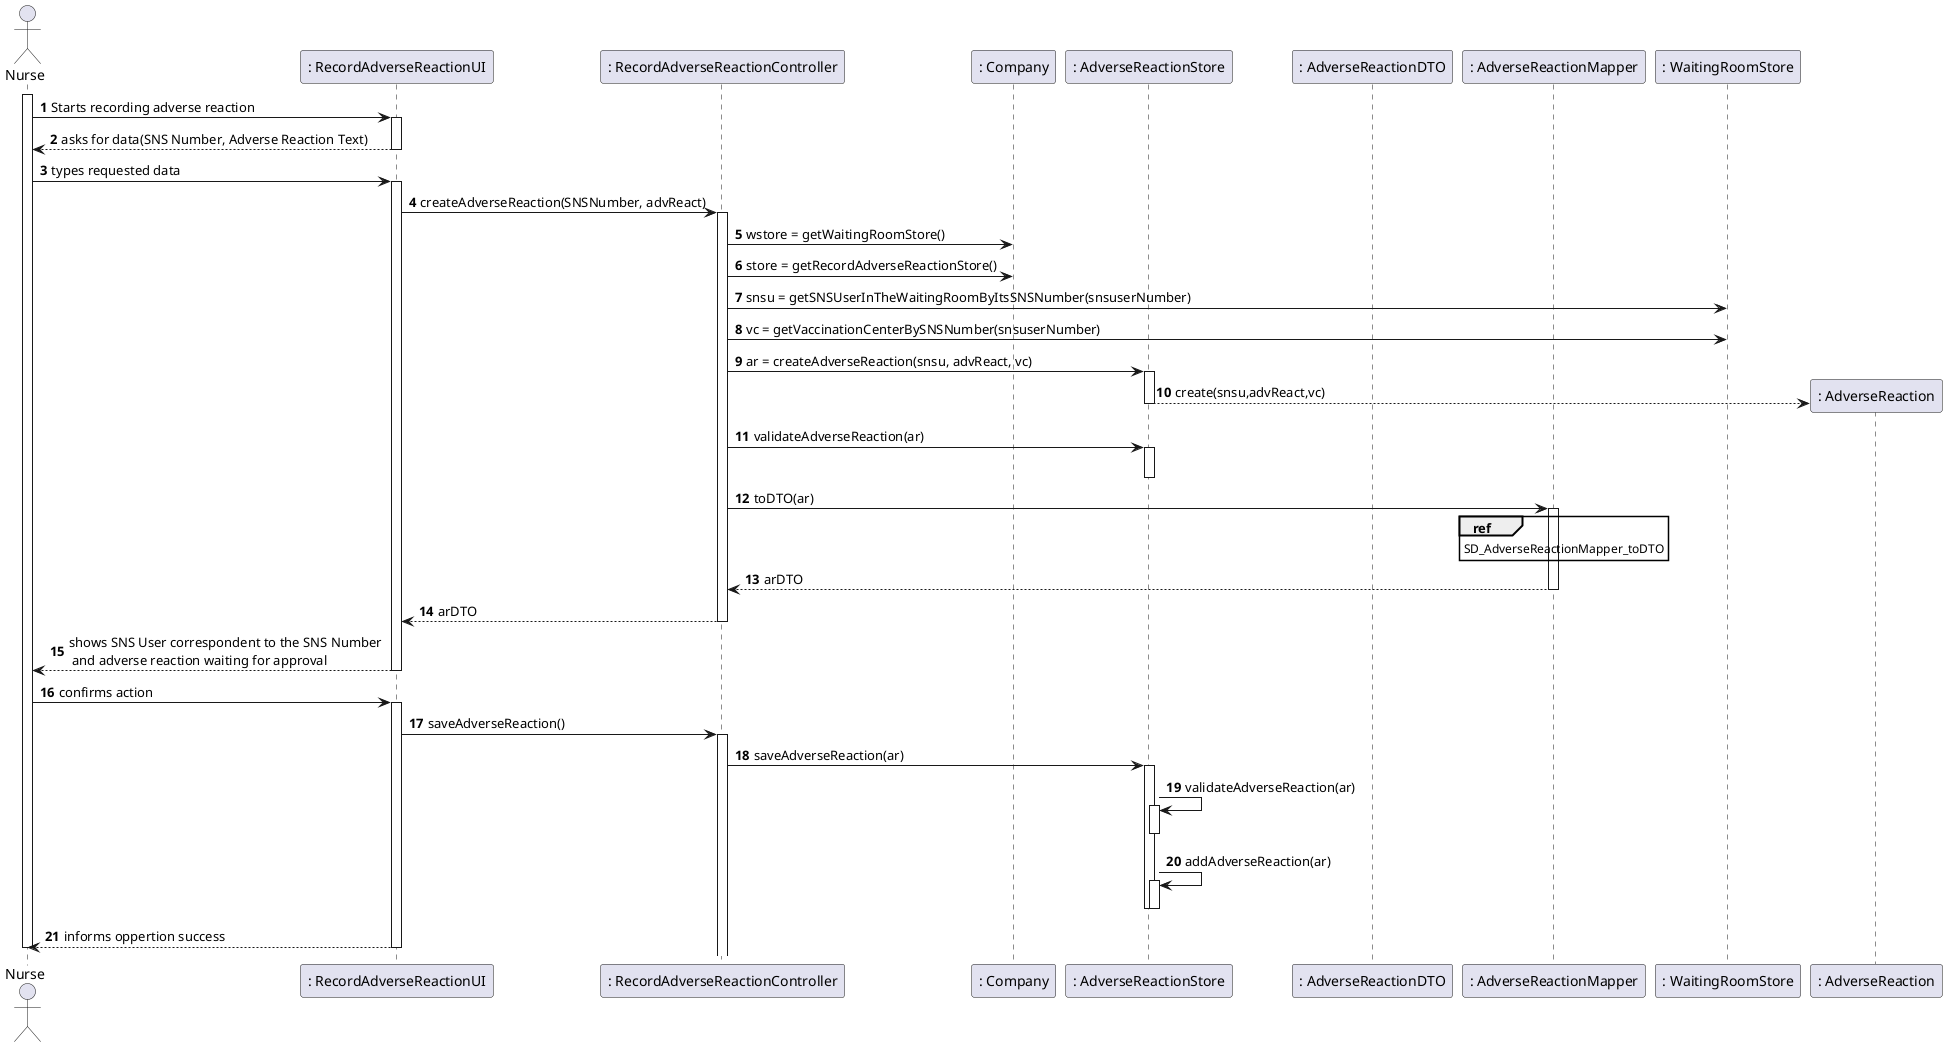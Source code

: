 @startuml
autonumber
actor "Nurse" as nur

participant ": RecordAdverseReactionUI" as UI
participant ": RecordAdverseReactionController" as ctrl
participant ": Company" as comp
participant ": AdverseReactionStore" as store
participant ": AdverseReactionDTO" as dto
participant ": AdverseReactionMapper" as mapper
participant ": WaitingRoomStore" as wstore
participant ": AdverseReaction" as adverse


activate nur
nur -> UI : Starts recording adverse reaction
activate UI
UI --> nur : asks for data(SNS Number, Adverse Reaction Text)
deactivate UI
nur -> UI : types requested data
activate UI
UI -> ctrl : createAdverseReaction(SNSNumber, advReact)

activate ctrl
ctrl -> comp : wstore = getWaitingRoomStore()
ctrl -> comp : store = getRecordAdverseReactionStore()
ctrl -> wstore : snsu = getSNSUserInTheWaitingRoomByItsSNSNumber(snsuserNumber)
ctrl -> wstore : vc = getVaccinationCenterBySNSNumber(snsuserNumber)
ctrl -> store : ar = createAdverseReaction(snsu, advReact, vc)
activate store
store --> adverse** : create(snsu,advReact,vc)
deactivate store
ctrl -> store : validateAdverseReaction(ar)
activate store
deactivate store
ctrl -> mapper : toDTO(ar)
activate mapper
ref over mapper
SD_AdverseReactionMapper_toDTO
endref
mapper --> ctrl : arDTO
deactivate mapper
ctrl --> UI : arDTO
deactivate ctrl
UI --> nur : shows SNS User correspondent to the SNS Number \n and adverse reaction waiting for approval
deactivate UI
nur -> UI : confirms action
activate UI
UI -> ctrl : saveAdverseReaction()
activate ctrl
ctrl -> store : saveAdverseReaction(ar)
activate store
store -> store : validateAdverseReaction(ar)
activate store
deactivate store
store -> store : addAdverseReaction(ar)
activate store
deactivate store

deactivate store
UI --> nur : informs oppertion success
deactivate UI


deactivate nur


@enduml